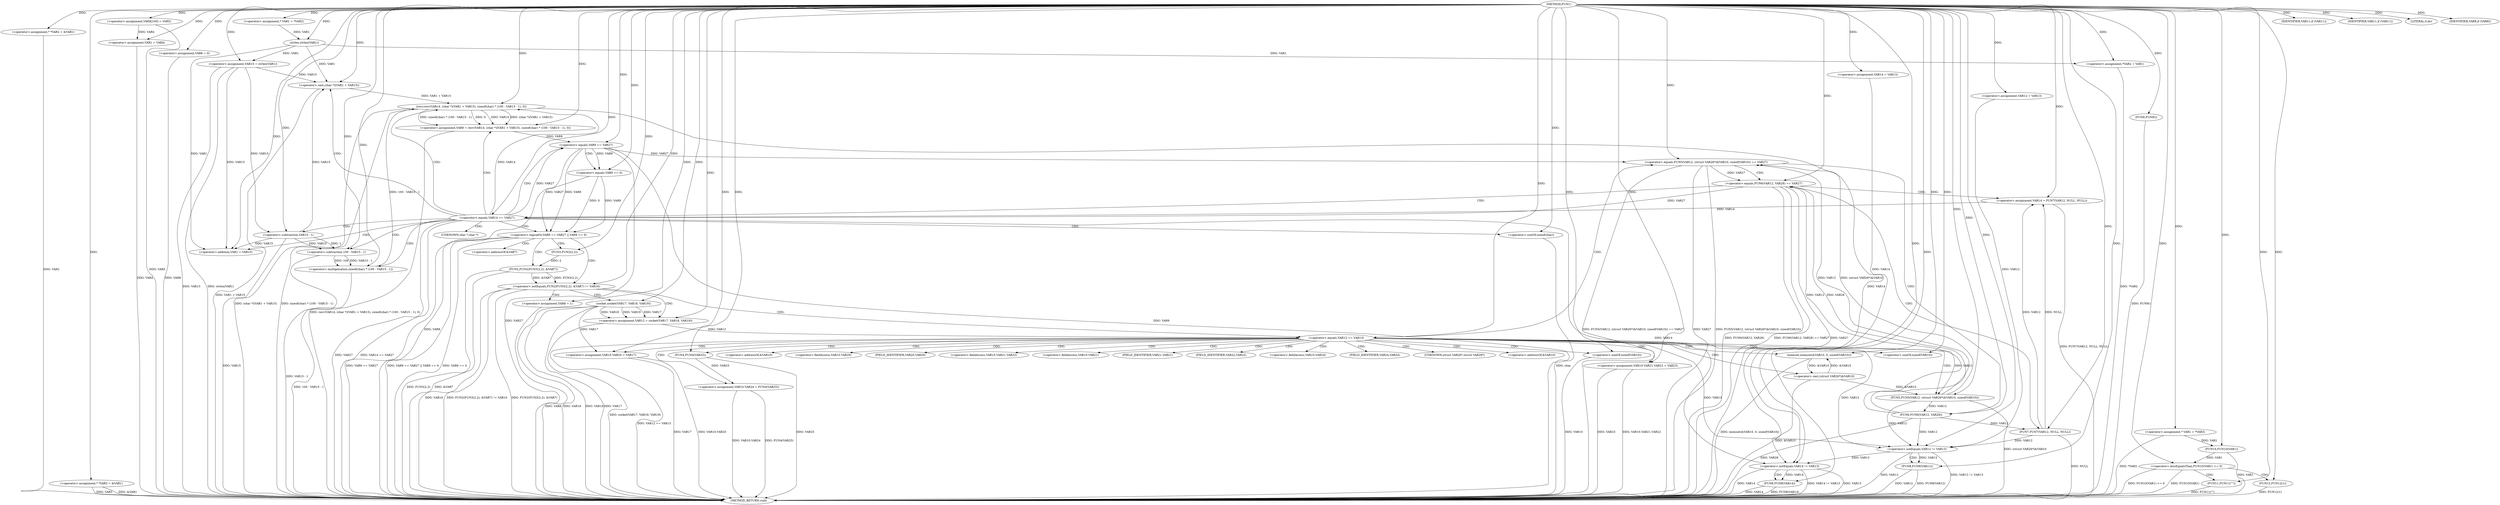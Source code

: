 digraph FUN1 {  
"1000100" [label = "(METHOD,FUN1)" ]
"1000306" [label = "(METHOD_RETURN,void)" ]
"1000104" [label = "(<operator>.assignment,* *VAR2 = &VAR1)" ]
"1000109" [label = "(<operator>.assignment,* *VAR3 = &VAR1)" ]
"1000114" [label = "(<operator>.assignment,VAR4[100] = VAR5)" ]
"1000117" [label = "(<operator>.assignment,VAR1 = VAR4)" ]
"1000122" [label = "(<operator>.assignment,* VAR1 = *VAR2)" ]
"1000129" [label = "(<operator>.assignment,VAR8 = 0)" ]
"1000136" [label = "(<operator>.assignment,VAR12 = VAR13)" ]
"1000140" [label = "(<operator>.assignment,VAR14 = VAR13)" ]
"1000144" [label = "(<operator>.assignment,VAR15 = strlen(VAR1))" ]
"1000146" [label = "(strlen,strlen(VAR1))" ]
"1000151" [label = "(<operator>.notEquals,FUN2(FUN3(2,2), &VAR7) != VAR16)" ]
"1000152" [label = "(FUN2,FUN2(FUN3(2,2), &VAR7))" ]
"1000153" [label = "(FUN3,FUN3(2,2))" ]
"1000161" [label = "(<operator>.assignment,VAR8 = 1)" ]
"1000164" [label = "(<operator>.assignment,VAR12 = socket(VAR17, VAR18, VAR19))" ]
"1000166" [label = "(socket,socket(VAR17, VAR18, VAR19))" ]
"1000171" [label = "(<operator>.equals,VAR12 == VAR13)" ]
"1000176" [label = "(memset,memset(&VAR10, 0, sizeof(VAR10)))" ]
"1000180" [label = "(<operator>.sizeOf,sizeof(VAR10))" ]
"1000182" [label = "(<operator>.assignment,VAR10.VAR20 = VAR17)" ]
"1000187" [label = "(<operator>.assignment,VAR10.VAR21.VAR22 = VAR23)" ]
"1000194" [label = "(<operator>.assignment,VAR10.VAR24 = FUN4(VAR25))" ]
"1000198" [label = "(FUN4,FUN4(VAR25))" ]
"1000201" [label = "(<operator>.equals,FUN5(VAR12, (struct VAR26*)&VAR10, sizeof(VAR10)) == VAR27)" ]
"1000202" [label = "(FUN5,FUN5(VAR12, (struct VAR26*)&VAR10, sizeof(VAR10)))" ]
"1000204" [label = "(<operator>.cast,(struct VAR26*)&VAR10)" ]
"1000208" [label = "(<operator>.sizeOf,sizeof(VAR10))" ]
"1000214" [label = "(<operator>.equals,FUN6(VAR12, VAR28) == VAR27)" ]
"1000215" [label = "(FUN6,FUN6(VAR12, VAR28))" ]
"1000221" [label = "(<operator>.assignment,VAR14 = FUN7(VAR12, NULL, NULL))" ]
"1000223" [label = "(FUN7,FUN7(VAR12, NULL, NULL))" ]
"1000228" [label = "(<operator>.equals,VAR14 == VAR27)" ]
"1000233" [label = "(<operator>.assignment,VAR9 = recv(VAR14, (char *)(VAR1 + VAR15), sizeof(char) * (100 - VAR15 - 1), 0))" ]
"1000235" [label = "(recv,recv(VAR14, (char *)(VAR1 + VAR15), sizeof(char) * (100 - VAR15 - 1), 0))" ]
"1000237" [label = "(<operator>.cast,(char *)(VAR1 + VAR15))" ]
"1000239" [label = "(<operator>.addition,VAR1 + VAR15)" ]
"1000242" [label = "(<operator>.multiplication,sizeof(char) * (100 - VAR15 - 1))" ]
"1000243" [label = "(<operator>.sizeOf,sizeof(char))" ]
"1000245" [label = "(<operator>.subtraction,100 - VAR15 - 1)" ]
"1000247" [label = "(<operator>.subtraction,VAR15 - 1)" ]
"1000252" [label = "(<operator>.logicalOr,VAR9 == VAR27 || VAR9 == 0)" ]
"1000253" [label = "(<operator>.equals,VAR9 == VAR27)" ]
"1000256" [label = "(<operator>.equals,VAR9 == 0)" ]
"1000262" [label = "(IDENTIFIER,VAR11,if (VAR11))" ]
"1000265" [label = "(IDENTIFIER,VAR11,if (VAR11))" ]
"1000267" [label = "(LITERAL,0,do)" ]
"1000269" [label = "(<operator>.notEquals,VAR12 != VAR13)" ]
"1000273" [label = "(FUN8,FUN8(VAR12))" ]
"1000276" [label = "(<operator>.notEquals,VAR14 != VAR13)" ]
"1000280" [label = "(FUN8,FUN8(VAR14))" ]
"1000283" [label = "(IDENTIFIER,VAR8,if (VAR8))" ]
"1000285" [label = "(FUN9,FUN9())" ]
"1000286" [label = "(<operator>.assignment,*VAR2 = VAR1)" ]
"1000292" [label = "(<operator>.assignment,* VAR1 = *VAR3)" ]
"1000297" [label = "(<operator>.lessEqualsThan,FUN10(VAR1) <= 0)" ]
"1000298" [label = "(FUN10,FUN10(VAR1))" ]
"1000302" [label = "(FUN11,FUN11(\"\"))" ]
"1000304" [label = "(FUN12,FUN12(1))" ]
"1000156" [label = "(<operator>.addressOf,&VAR7)" ]
"1000177" [label = "(<operator>.addressOf,&VAR10)" ]
"1000183" [label = "(<operator>.fieldAccess,VAR10.VAR20)" ]
"1000185" [label = "(FIELD_IDENTIFIER,VAR20,VAR20)" ]
"1000188" [label = "(<operator>.fieldAccess,VAR10.VAR21.VAR22)" ]
"1000189" [label = "(<operator>.fieldAccess,VAR10.VAR21)" ]
"1000191" [label = "(FIELD_IDENTIFIER,VAR21,VAR21)" ]
"1000192" [label = "(FIELD_IDENTIFIER,VAR22,VAR22)" ]
"1000195" [label = "(<operator>.fieldAccess,VAR10.VAR24)" ]
"1000197" [label = "(FIELD_IDENTIFIER,VAR24,VAR24)" ]
"1000205" [label = "(UNKNOWN,struct VAR26*,struct VAR26*)" ]
"1000206" [label = "(<operator>.addressOf,&VAR10)" ]
"1000238" [label = "(UNKNOWN,char *,char *)" ]
  "1000286" -> "1000306"  [ label = "DDG: *VAR2"] 
  "1000204" -> "1000306"  [ label = "DDG: &VAR10"] 
  "1000152" -> "1000306"  [ label = "DDG: FUN3(2,2)"] 
  "1000276" -> "1000306"  [ label = "DDG: VAR14 != VAR13"] 
  "1000297" -> "1000306"  [ label = "DDG: FUN10(VAR1) <= 0"] 
  "1000152" -> "1000306"  [ label = "DDG: &VAR7"] 
  "1000187" -> "1000306"  [ label = "DDG: VAR10.VAR21.VAR22"] 
  "1000247" -> "1000306"  [ label = "DDG: VAR15"] 
  "1000166" -> "1000306"  [ label = "DDG: VAR18"] 
  "1000129" -> "1000306"  [ label = "DDG: VAR8"] 
  "1000182" -> "1000306"  [ label = "DDG: VAR17"] 
  "1000297" -> "1000306"  [ label = "DDG: FUN10(VAR1)"] 
  "1000223" -> "1000306"  [ label = "DDG: NULL"] 
  "1000201" -> "1000306"  [ label = "DDG: FUN5(VAR12, (struct VAR26*)&VAR10, sizeof(VAR10)) == VAR27"] 
  "1000221" -> "1000306"  [ label = "DDG: FUN7(VAR12, NULL, NULL)"] 
  "1000235" -> "1000306"  [ label = "DDG: (char *)(VAR1 + VAR15)"] 
  "1000208" -> "1000306"  [ label = "DDG: VAR10"] 
  "1000285" -> "1000306"  [ label = "DDG: FUN9()"] 
  "1000201" -> "1000306"  [ label = "DDG: VAR27"] 
  "1000292" -> "1000306"  [ label = "DDG: *VAR3"] 
  "1000151" -> "1000306"  [ label = "DDG: FUN2(FUN3(2,2), &VAR7) != VAR16"] 
  "1000237" -> "1000306"  [ label = "DDG: VAR1 + VAR15"] 
  "1000252" -> "1000306"  [ label = "DDG: VAR9 == VAR27"] 
  "1000166" -> "1000306"  [ label = "DDG: VAR19"] 
  "1000233" -> "1000306"  [ label = "DDG: recv(VAR14, (char *)(VAR1 + VAR15), sizeof(char) * (100 - VAR15 - 1), 0)"] 
  "1000280" -> "1000306"  [ label = "DDG: FUN8(VAR14)"] 
  "1000304" -> "1000306"  [ label = "DDG: FUN12(1)"] 
  "1000253" -> "1000306"  [ label = "DDG: VAR27"] 
  "1000104" -> "1000306"  [ label = "DDG: VAR2"] 
  "1000298" -> "1000306"  [ label = "DDG: VAR1"] 
  "1000215" -> "1000306"  [ label = "DDG: VAR28"] 
  "1000228" -> "1000306"  [ label = "DDG: VAR14 == VAR27"] 
  "1000214" -> "1000306"  [ label = "DDG: FUN6(VAR12, VAR28) == VAR27"] 
  "1000253" -> "1000306"  [ label = "DDG: VAR9"] 
  "1000194" -> "1000306"  [ label = "DDG: VAR10.VAR24"] 
  "1000151" -> "1000306"  [ label = "DDG: FUN2(FUN3(2,2), &VAR7)"] 
  "1000269" -> "1000306"  [ label = "DDG: VAR12 != VAR13"] 
  "1000164" -> "1000306"  [ label = "DDG: socket(VAR17, VAR18, VAR19)"] 
  "1000252" -> "1000306"  [ label = "DDG: VAR9 == VAR27 || VAR9 == 0"] 
  "1000151" -> "1000306"  [ label = "DDG: VAR16"] 
  "1000166" -> "1000306"  [ label = "DDG: VAR17"] 
  "1000214" -> "1000306"  [ label = "DDG: VAR27"] 
  "1000273" -> "1000306"  [ label = "DDG: VAR12"] 
  "1000176" -> "1000306"  [ label = "DDG: memset(&VAR10, 0, sizeof(VAR10))"] 
  "1000302" -> "1000306"  [ label = "DDG: FUN11(\"\")"] 
  "1000276" -> "1000306"  [ label = "DDG: VAR13"] 
  "1000198" -> "1000306"  [ label = "DDG: VAR25"] 
  "1000273" -> "1000306"  [ label = "DDG: FUN8(VAR12)"] 
  "1000187" -> "1000306"  [ label = "DDG: VAR23"] 
  "1000280" -> "1000306"  [ label = "DDG: VAR14"] 
  "1000109" -> "1000306"  [ label = "DDG: VAR3"] 
  "1000228" -> "1000306"  [ label = "DDG: VAR27"] 
  "1000276" -> "1000306"  [ label = "DDG: VAR14"] 
  "1000235" -> "1000306"  [ label = "DDG: sizeof(char) * (100 - VAR15 - 1)"] 
  "1000144" -> "1000306"  [ label = "DDG: VAR15"] 
  "1000171" -> "1000306"  [ label = "DDG: VAR12 == VAR13"] 
  "1000214" -> "1000306"  [ label = "DDG: FUN6(VAR12, VAR28)"] 
  "1000243" -> "1000306"  [ label = "DDG: char"] 
  "1000269" -> "1000306"  [ label = "DDG: VAR12"] 
  "1000256" -> "1000306"  [ label = "DDG: VAR9"] 
  "1000242" -> "1000306"  [ label = "DDG: 100 - VAR15 - 1"] 
  "1000252" -> "1000306"  [ label = "DDG: VAR9 == 0"] 
  "1000117" -> "1000306"  [ label = "DDG: VAR4"] 
  "1000161" -> "1000306"  [ label = "DDG: VAR8"] 
  "1000144" -> "1000306"  [ label = "DDG: strlen(VAR1)"] 
  "1000114" -> "1000306"  [ label = "DDG: VAR5"] 
  "1000182" -> "1000306"  [ label = "DDG: VAR10.VAR20"] 
  "1000109" -> "1000306"  [ label = "DDG: &VAR1"] 
  "1000245" -> "1000306"  [ label = "DDG: VAR15 - 1"] 
  "1000201" -> "1000306"  [ label = "DDG: FUN5(VAR12, (struct VAR26*)&VAR10, sizeof(VAR10))"] 
  "1000202" -> "1000306"  [ label = "DDG: (struct VAR26*)&VAR10"] 
  "1000194" -> "1000306"  [ label = "DDG: FUN4(VAR25)"] 
  "1000100" -> "1000104"  [ label = "DDG: "] 
  "1000100" -> "1000109"  [ label = "DDG: "] 
  "1000100" -> "1000114"  [ label = "DDG: "] 
  "1000114" -> "1000117"  [ label = "DDG: VAR4"] 
  "1000100" -> "1000117"  [ label = "DDG: "] 
  "1000100" -> "1000122"  [ label = "DDG: "] 
  "1000100" -> "1000129"  [ label = "DDG: "] 
  "1000100" -> "1000136"  [ label = "DDG: "] 
  "1000100" -> "1000140"  [ label = "DDG: "] 
  "1000146" -> "1000144"  [ label = "DDG: VAR1"] 
  "1000100" -> "1000144"  [ label = "DDG: "] 
  "1000122" -> "1000146"  [ label = "DDG: VAR1"] 
  "1000100" -> "1000146"  [ label = "DDG: "] 
  "1000152" -> "1000151"  [ label = "DDG: FUN3(2,2)"] 
  "1000152" -> "1000151"  [ label = "DDG: &VAR7"] 
  "1000153" -> "1000152"  [ label = "DDG: 2"] 
  "1000100" -> "1000153"  [ label = "DDG: "] 
  "1000100" -> "1000151"  [ label = "DDG: "] 
  "1000100" -> "1000161"  [ label = "DDG: "] 
  "1000166" -> "1000164"  [ label = "DDG: VAR17"] 
  "1000166" -> "1000164"  [ label = "DDG: VAR18"] 
  "1000166" -> "1000164"  [ label = "DDG: VAR19"] 
  "1000100" -> "1000164"  [ label = "DDG: "] 
  "1000100" -> "1000166"  [ label = "DDG: "] 
  "1000164" -> "1000171"  [ label = "DDG: VAR12"] 
  "1000100" -> "1000171"  [ label = "DDG: "] 
  "1000204" -> "1000176"  [ label = "DDG: &VAR10"] 
  "1000100" -> "1000176"  [ label = "DDG: "] 
  "1000100" -> "1000180"  [ label = "DDG: "] 
  "1000166" -> "1000182"  [ label = "DDG: VAR17"] 
  "1000100" -> "1000182"  [ label = "DDG: "] 
  "1000100" -> "1000187"  [ label = "DDG: "] 
  "1000198" -> "1000194"  [ label = "DDG: VAR25"] 
  "1000100" -> "1000198"  [ label = "DDG: "] 
  "1000202" -> "1000201"  [ label = "DDG: VAR12"] 
  "1000202" -> "1000201"  [ label = "DDG: (struct VAR26*)&VAR10"] 
  "1000171" -> "1000202"  [ label = "DDG: VAR12"] 
  "1000100" -> "1000202"  [ label = "DDG: "] 
  "1000204" -> "1000202"  [ label = "DDG: &VAR10"] 
  "1000176" -> "1000204"  [ label = "DDG: &VAR10"] 
  "1000100" -> "1000208"  [ label = "DDG: "] 
  "1000253" -> "1000201"  [ label = "DDG: VAR27"] 
  "1000100" -> "1000201"  [ label = "DDG: "] 
  "1000215" -> "1000214"  [ label = "DDG: VAR12"] 
  "1000215" -> "1000214"  [ label = "DDG: VAR28"] 
  "1000202" -> "1000215"  [ label = "DDG: VAR12"] 
  "1000100" -> "1000215"  [ label = "DDG: "] 
  "1000201" -> "1000214"  [ label = "DDG: VAR27"] 
  "1000100" -> "1000214"  [ label = "DDG: "] 
  "1000223" -> "1000221"  [ label = "DDG: VAR12"] 
  "1000223" -> "1000221"  [ label = "DDG: NULL"] 
  "1000100" -> "1000221"  [ label = "DDG: "] 
  "1000215" -> "1000223"  [ label = "DDG: VAR12"] 
  "1000100" -> "1000223"  [ label = "DDG: "] 
  "1000221" -> "1000228"  [ label = "DDG: VAR14"] 
  "1000100" -> "1000228"  [ label = "DDG: "] 
  "1000214" -> "1000228"  [ label = "DDG: VAR27"] 
  "1000235" -> "1000233"  [ label = "DDG: VAR14"] 
  "1000235" -> "1000233"  [ label = "DDG: (char *)(VAR1 + VAR15)"] 
  "1000235" -> "1000233"  [ label = "DDG: sizeof(char) * (100 - VAR15 - 1)"] 
  "1000235" -> "1000233"  [ label = "DDG: 0"] 
  "1000100" -> "1000233"  [ label = "DDG: "] 
  "1000228" -> "1000235"  [ label = "DDG: VAR14"] 
  "1000100" -> "1000235"  [ label = "DDG: "] 
  "1000237" -> "1000235"  [ label = "DDG: VAR1 + VAR15"] 
  "1000146" -> "1000237"  [ label = "DDG: VAR1"] 
  "1000100" -> "1000237"  [ label = "DDG: "] 
  "1000247" -> "1000237"  [ label = "DDG: VAR15"] 
  "1000144" -> "1000237"  [ label = "DDG: VAR15"] 
  "1000146" -> "1000239"  [ label = "DDG: VAR1"] 
  "1000100" -> "1000239"  [ label = "DDG: "] 
  "1000247" -> "1000239"  [ label = "DDG: VAR15"] 
  "1000144" -> "1000239"  [ label = "DDG: VAR15"] 
  "1000242" -> "1000235"  [ label = "DDG: 100 - VAR15 - 1"] 
  "1000100" -> "1000242"  [ label = "DDG: "] 
  "1000100" -> "1000243"  [ label = "DDG: "] 
  "1000245" -> "1000242"  [ label = "DDG: 100"] 
  "1000245" -> "1000242"  [ label = "DDG: VAR15 - 1"] 
  "1000100" -> "1000245"  [ label = "DDG: "] 
  "1000247" -> "1000245"  [ label = "DDG: VAR15"] 
  "1000247" -> "1000245"  [ label = "DDG: 1"] 
  "1000100" -> "1000247"  [ label = "DDG: "] 
  "1000144" -> "1000247"  [ label = "DDG: VAR15"] 
  "1000253" -> "1000252"  [ label = "DDG: VAR9"] 
  "1000253" -> "1000252"  [ label = "DDG: VAR27"] 
  "1000233" -> "1000253"  [ label = "DDG: VAR9"] 
  "1000100" -> "1000253"  [ label = "DDG: "] 
  "1000228" -> "1000253"  [ label = "DDG: VAR27"] 
  "1000256" -> "1000252"  [ label = "DDG: VAR9"] 
  "1000256" -> "1000252"  [ label = "DDG: 0"] 
  "1000253" -> "1000256"  [ label = "DDG: VAR9"] 
  "1000100" -> "1000256"  [ label = "DDG: "] 
  "1000100" -> "1000262"  [ label = "DDG: "] 
  "1000100" -> "1000265"  [ label = "DDG: "] 
  "1000100" -> "1000267"  [ label = "DDG: "] 
  "1000171" -> "1000269"  [ label = "DDG: VAR12"] 
  "1000215" -> "1000269"  [ label = "DDG: VAR12"] 
  "1000202" -> "1000269"  [ label = "DDG: VAR12"] 
  "1000136" -> "1000269"  [ label = "DDG: VAR12"] 
  "1000223" -> "1000269"  [ label = "DDG: VAR12"] 
  "1000100" -> "1000269"  [ label = "DDG: "] 
  "1000171" -> "1000269"  [ label = "DDG: VAR13"] 
  "1000269" -> "1000273"  [ label = "DDG: VAR12"] 
  "1000100" -> "1000273"  [ label = "DDG: "] 
  "1000235" -> "1000276"  [ label = "DDG: VAR14"] 
  "1000140" -> "1000276"  [ label = "DDG: VAR14"] 
  "1000228" -> "1000276"  [ label = "DDG: VAR14"] 
  "1000100" -> "1000276"  [ label = "DDG: "] 
  "1000269" -> "1000276"  [ label = "DDG: VAR13"] 
  "1000276" -> "1000280"  [ label = "DDG: VAR14"] 
  "1000100" -> "1000280"  [ label = "DDG: "] 
  "1000100" -> "1000283"  [ label = "DDG: "] 
  "1000100" -> "1000285"  [ label = "DDG: "] 
  "1000146" -> "1000286"  [ label = "DDG: VAR1"] 
  "1000100" -> "1000286"  [ label = "DDG: "] 
  "1000100" -> "1000292"  [ label = "DDG: "] 
  "1000298" -> "1000297"  [ label = "DDG: VAR1"] 
  "1000292" -> "1000298"  [ label = "DDG: VAR1"] 
  "1000100" -> "1000298"  [ label = "DDG: "] 
  "1000100" -> "1000297"  [ label = "DDG: "] 
  "1000100" -> "1000302"  [ label = "DDG: "] 
  "1000100" -> "1000304"  [ label = "DDG: "] 
  "1000151" -> "1000164"  [ label = "CDG: "] 
  "1000151" -> "1000161"  [ label = "CDG: "] 
  "1000151" -> "1000166"  [ label = "CDG: "] 
  "1000151" -> "1000171"  [ label = "CDG: "] 
  "1000171" -> "1000191"  [ label = "CDG: "] 
  "1000171" -> "1000208"  [ label = "CDG: "] 
  "1000171" -> "1000182"  [ label = "CDG: "] 
  "1000171" -> "1000197"  [ label = "CDG: "] 
  "1000171" -> "1000180"  [ label = "CDG: "] 
  "1000171" -> "1000183"  [ label = "CDG: "] 
  "1000171" -> "1000204"  [ label = "CDG: "] 
  "1000171" -> "1000188"  [ label = "CDG: "] 
  "1000171" -> "1000206"  [ label = "CDG: "] 
  "1000171" -> "1000201"  [ label = "CDG: "] 
  "1000171" -> "1000194"  [ label = "CDG: "] 
  "1000171" -> "1000192"  [ label = "CDG: "] 
  "1000171" -> "1000176"  [ label = "CDG: "] 
  "1000171" -> "1000198"  [ label = "CDG: "] 
  "1000171" -> "1000187"  [ label = "CDG: "] 
  "1000171" -> "1000185"  [ label = "CDG: "] 
  "1000171" -> "1000195"  [ label = "CDG: "] 
  "1000171" -> "1000189"  [ label = "CDG: "] 
  "1000171" -> "1000205"  [ label = "CDG: "] 
  "1000171" -> "1000202"  [ label = "CDG: "] 
  "1000171" -> "1000177"  [ label = "CDG: "] 
  "1000201" -> "1000214"  [ label = "CDG: "] 
  "1000201" -> "1000215"  [ label = "CDG: "] 
  "1000214" -> "1000221"  [ label = "CDG: "] 
  "1000214" -> "1000223"  [ label = "CDG: "] 
  "1000214" -> "1000228"  [ label = "CDG: "] 
  "1000228" -> "1000238"  [ label = "CDG: "] 
  "1000228" -> "1000233"  [ label = "CDG: "] 
  "1000228" -> "1000243"  [ label = "CDG: "] 
  "1000228" -> "1000242"  [ label = "CDG: "] 
  "1000228" -> "1000235"  [ label = "CDG: "] 
  "1000228" -> "1000245"  [ label = "CDG: "] 
  "1000228" -> "1000247"  [ label = "CDG: "] 
  "1000228" -> "1000239"  [ label = "CDG: "] 
  "1000228" -> "1000253"  [ label = "CDG: "] 
  "1000228" -> "1000252"  [ label = "CDG: "] 
  "1000228" -> "1000237"  [ label = "CDG: "] 
  "1000252" -> "1000156"  [ label = "CDG: "] 
  "1000252" -> "1000151"  [ label = "CDG: "] 
  "1000252" -> "1000153"  [ label = "CDG: "] 
  "1000252" -> "1000152"  [ label = "CDG: "] 
  "1000253" -> "1000256"  [ label = "CDG: "] 
  "1000269" -> "1000273"  [ label = "CDG: "] 
  "1000276" -> "1000280"  [ label = "CDG: "] 
  "1000297" -> "1000302"  [ label = "CDG: "] 
  "1000297" -> "1000304"  [ label = "CDG: "] 
}
